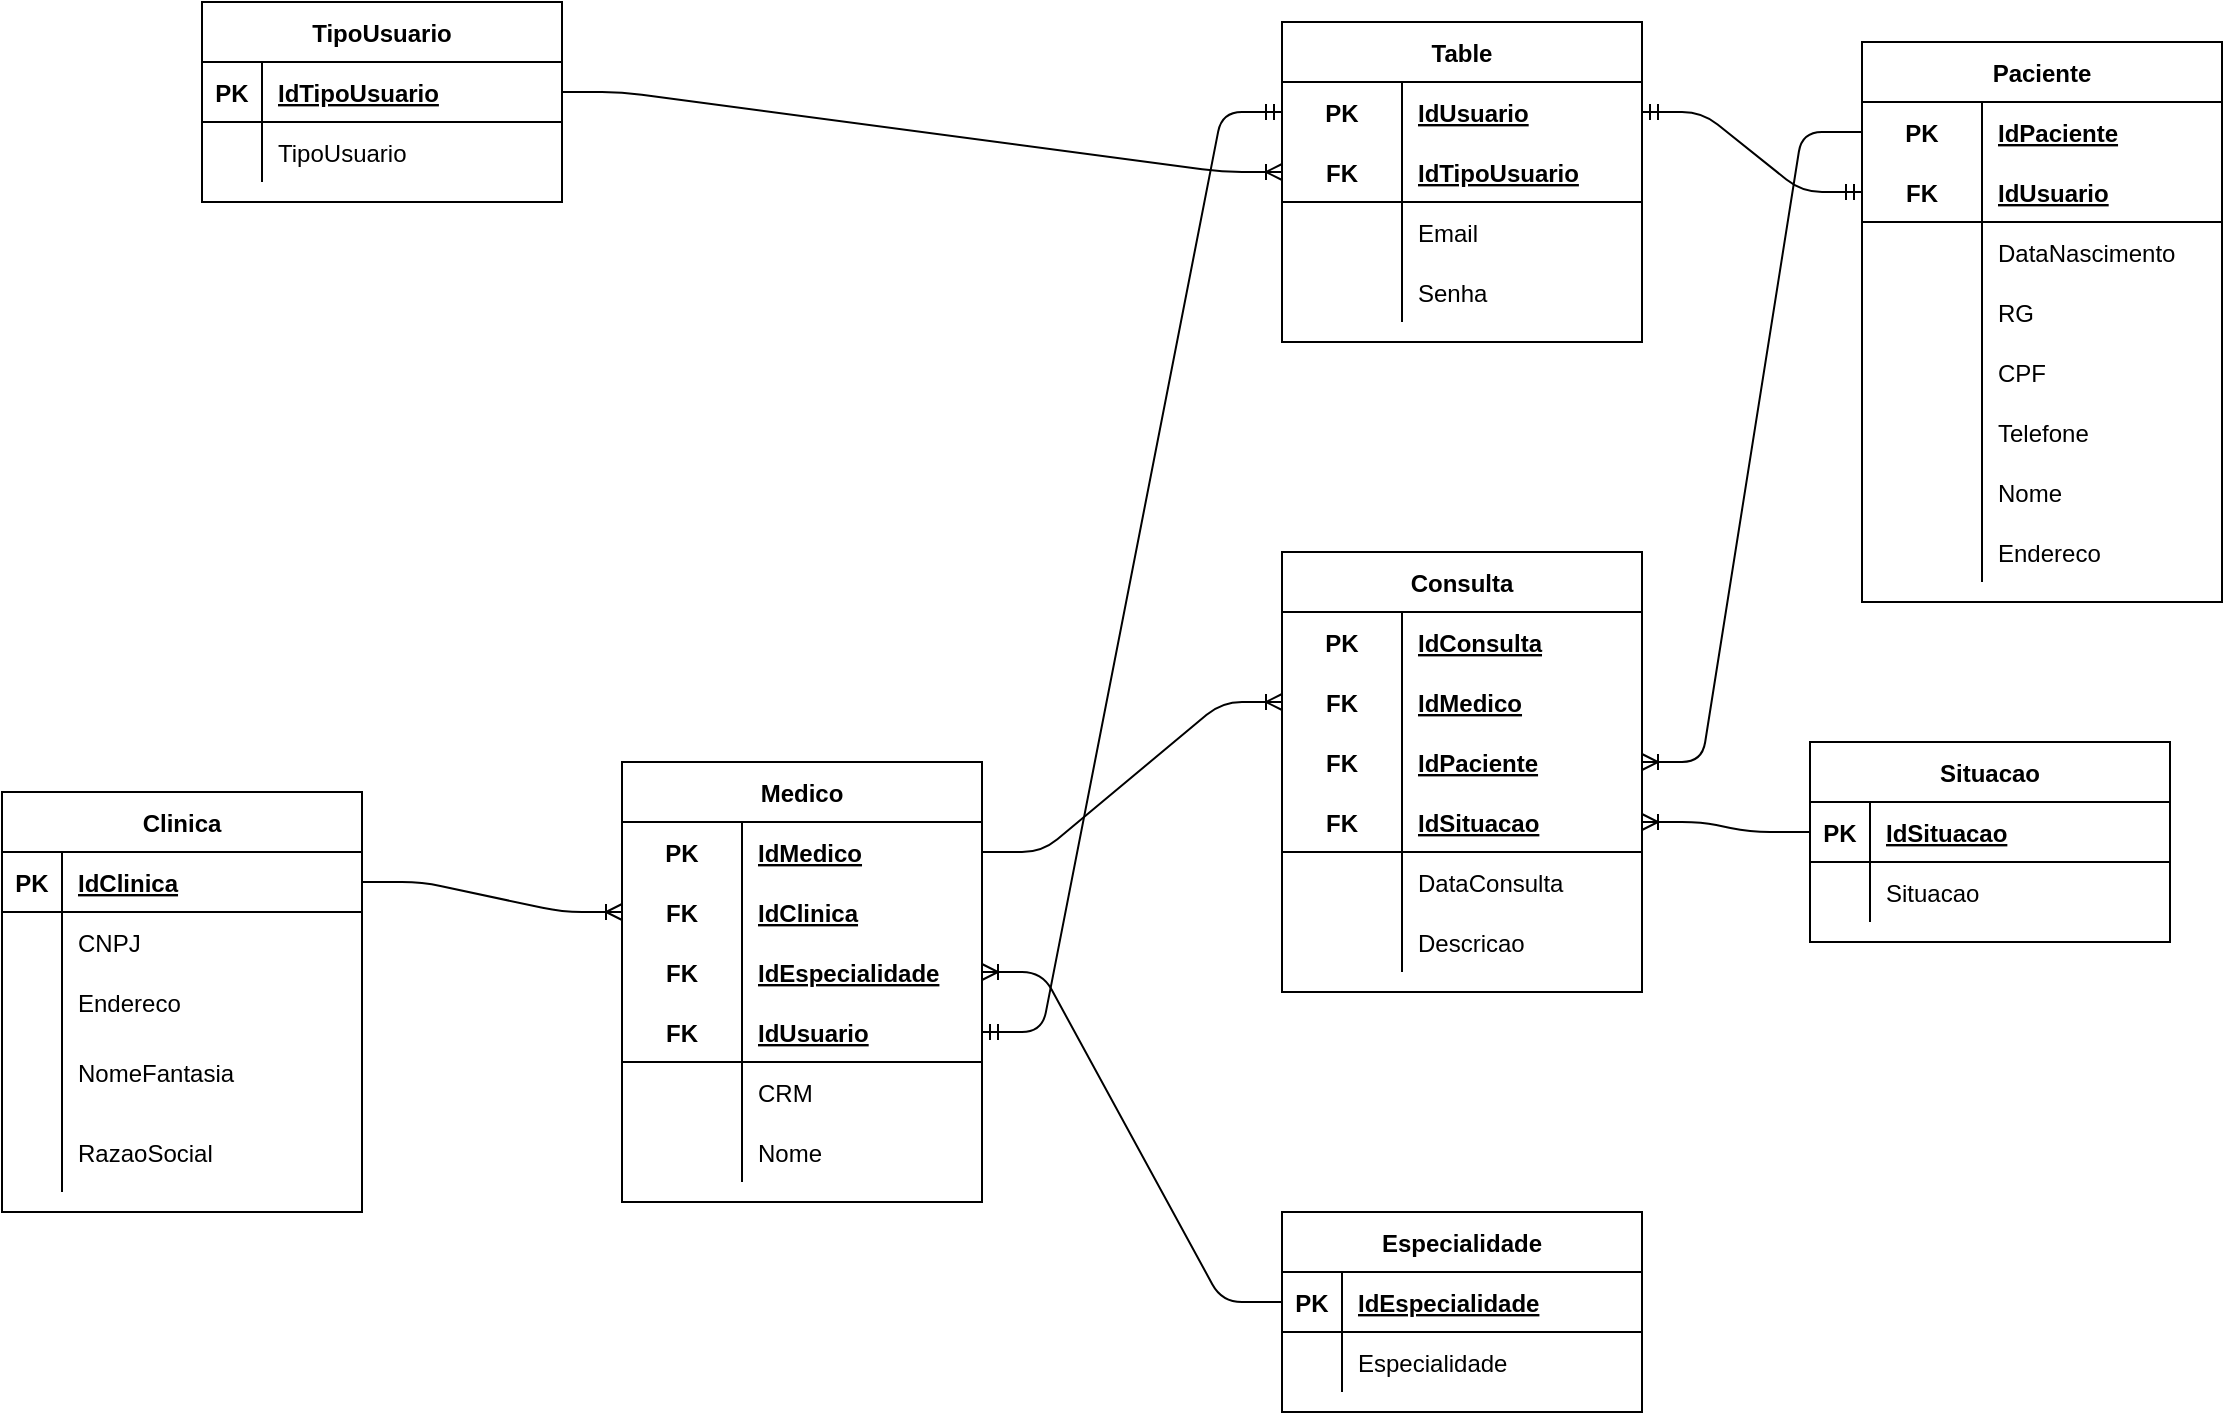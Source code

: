 <mxfile version="14.4.3" type="device"><diagram id="erGFUKj_EseXjWpy0nGp" name="Página-2"><mxGraphModel dx="2782" dy="2136" grid="1" gridSize="10" guides="1" tooltips="1" connect="1" arrows="1" fold="1" page="1" pageScale="1" pageWidth="827" pageHeight="1169" math="0" shadow="0"><root><mxCell id="uVlGzamgEvCBAxPlBGMK-0"/><mxCell id="uVlGzamgEvCBAxPlBGMK-1" parent="uVlGzamgEvCBAxPlBGMK-0"/><mxCell id="uVlGzamgEvCBAxPlBGMK-2" value="TipoUsuario" style="shape=table;startSize=30;container=1;collapsible=1;childLayout=tableLayout;fixedRows=1;rowLines=0;fontStyle=1;align=center;resizeLast=1;" parent="uVlGzamgEvCBAxPlBGMK-1" vertex="1"><mxGeometry x="-390" y="-100" width="180" height="100" as="geometry"/></mxCell><mxCell id="uVlGzamgEvCBAxPlBGMK-3" value="" style="shape=partialRectangle;collapsible=0;dropTarget=0;pointerEvents=0;fillColor=none;top=0;left=0;bottom=1;right=0;points=[[0,0.5],[1,0.5]];portConstraint=eastwest;" parent="uVlGzamgEvCBAxPlBGMK-2" vertex="1"><mxGeometry y="30" width="180" height="30" as="geometry"/></mxCell><mxCell id="uVlGzamgEvCBAxPlBGMK-4" value="PK" style="shape=partialRectangle;connectable=0;fillColor=none;top=0;left=0;bottom=0;right=0;fontStyle=1;overflow=hidden;" parent="uVlGzamgEvCBAxPlBGMK-3" vertex="1"><mxGeometry width="30" height="30" as="geometry"/></mxCell><mxCell id="uVlGzamgEvCBAxPlBGMK-5" value="IdTipoUsuario" style="shape=partialRectangle;connectable=0;fillColor=none;top=0;left=0;bottom=0;right=0;align=left;spacingLeft=6;fontStyle=5;overflow=hidden;" parent="uVlGzamgEvCBAxPlBGMK-3" vertex="1"><mxGeometry x="30" width="150" height="30" as="geometry"/></mxCell><mxCell id="uVlGzamgEvCBAxPlBGMK-6" value="" style="shape=partialRectangle;collapsible=0;dropTarget=0;pointerEvents=0;fillColor=none;top=0;left=0;bottom=0;right=0;points=[[0,0.5],[1,0.5]];portConstraint=eastwest;" parent="uVlGzamgEvCBAxPlBGMK-2" vertex="1"><mxGeometry y="60" width="180" height="30" as="geometry"/></mxCell><mxCell id="uVlGzamgEvCBAxPlBGMK-7" value="" style="shape=partialRectangle;connectable=0;fillColor=none;top=0;left=0;bottom=0;right=0;editable=1;overflow=hidden;" parent="uVlGzamgEvCBAxPlBGMK-6" vertex="1"><mxGeometry width="30" height="30" as="geometry"/></mxCell><mxCell id="uVlGzamgEvCBAxPlBGMK-8" value="TipoUsuario" style="shape=partialRectangle;connectable=0;fillColor=none;top=0;left=0;bottom=0;right=0;align=left;spacingLeft=6;overflow=hidden;" parent="uVlGzamgEvCBAxPlBGMK-6" vertex="1"><mxGeometry x="30" width="150" height="30" as="geometry"/></mxCell><mxCell id="uVlGzamgEvCBAxPlBGMK-31" value="Especialidade" style="shape=table;startSize=30;container=1;collapsible=1;childLayout=tableLayout;fixedRows=1;rowLines=0;fontStyle=1;align=center;resizeLast=1;" parent="uVlGzamgEvCBAxPlBGMK-1" vertex="1"><mxGeometry x="150" y="505" width="180" height="100" as="geometry"/></mxCell><mxCell id="uVlGzamgEvCBAxPlBGMK-32" value="" style="shape=partialRectangle;collapsible=0;dropTarget=0;pointerEvents=0;fillColor=none;top=0;left=0;bottom=1;right=0;points=[[0,0.5],[1,0.5]];portConstraint=eastwest;" parent="uVlGzamgEvCBAxPlBGMK-31" vertex="1"><mxGeometry y="30" width="180" height="30" as="geometry"/></mxCell><mxCell id="uVlGzamgEvCBAxPlBGMK-33" value="PK" style="shape=partialRectangle;connectable=0;fillColor=none;top=0;left=0;bottom=0;right=0;fontStyle=1;overflow=hidden;" parent="uVlGzamgEvCBAxPlBGMK-32" vertex="1"><mxGeometry width="30" height="30" as="geometry"/></mxCell><mxCell id="uVlGzamgEvCBAxPlBGMK-34" value="IdEspecialidade" style="shape=partialRectangle;connectable=0;fillColor=none;top=0;left=0;bottom=0;right=0;align=left;spacingLeft=6;fontStyle=5;overflow=hidden;" parent="uVlGzamgEvCBAxPlBGMK-32" vertex="1"><mxGeometry x="30" width="150" height="30" as="geometry"/></mxCell><mxCell id="uVlGzamgEvCBAxPlBGMK-35" value="" style="shape=partialRectangle;collapsible=0;dropTarget=0;pointerEvents=0;fillColor=none;top=0;left=0;bottom=0;right=0;points=[[0,0.5],[1,0.5]];portConstraint=eastwest;" parent="uVlGzamgEvCBAxPlBGMK-31" vertex="1"><mxGeometry y="60" width="180" height="30" as="geometry"/></mxCell><mxCell id="uVlGzamgEvCBAxPlBGMK-36" value="" style="shape=partialRectangle;connectable=0;fillColor=none;top=0;left=0;bottom=0;right=0;editable=1;overflow=hidden;" parent="uVlGzamgEvCBAxPlBGMK-35" vertex="1"><mxGeometry width="30" height="30" as="geometry"/></mxCell><mxCell id="uVlGzamgEvCBAxPlBGMK-37" value="Especialidade" style="shape=partialRectangle;connectable=0;fillColor=none;top=0;left=0;bottom=0;right=0;align=left;spacingLeft=6;overflow=hidden;" parent="uVlGzamgEvCBAxPlBGMK-35" vertex="1"><mxGeometry x="30" width="150" height="30" as="geometry"/></mxCell><mxCell id="uVlGzamgEvCBAxPlBGMK-44" value="Clinica" style="shape=table;startSize=30;container=1;collapsible=1;childLayout=tableLayout;fixedRows=1;rowLines=0;fontStyle=1;align=center;resizeLast=1;" parent="uVlGzamgEvCBAxPlBGMK-1" vertex="1"><mxGeometry x="-490" y="295" width="180" height="210" as="geometry"/></mxCell><mxCell id="uVlGzamgEvCBAxPlBGMK-45" value="" style="shape=partialRectangle;collapsible=0;dropTarget=0;pointerEvents=0;fillColor=none;top=0;left=0;bottom=1;right=0;points=[[0,0.5],[1,0.5]];portConstraint=eastwest;" parent="uVlGzamgEvCBAxPlBGMK-44" vertex="1"><mxGeometry y="30" width="180" height="30" as="geometry"/></mxCell><mxCell id="uVlGzamgEvCBAxPlBGMK-46" value="PK" style="shape=partialRectangle;connectable=0;fillColor=none;top=0;left=0;bottom=0;right=0;fontStyle=1;overflow=hidden;" parent="uVlGzamgEvCBAxPlBGMK-45" vertex="1"><mxGeometry width="30" height="30" as="geometry"/></mxCell><mxCell id="uVlGzamgEvCBAxPlBGMK-47" value="IdClinica" style="shape=partialRectangle;connectable=0;fillColor=none;top=0;left=0;bottom=0;right=0;align=left;spacingLeft=6;fontStyle=5;overflow=hidden;" parent="uVlGzamgEvCBAxPlBGMK-45" vertex="1"><mxGeometry x="30" width="150" height="30" as="geometry"/></mxCell><mxCell id="uVlGzamgEvCBAxPlBGMK-48" value="" style="shape=partialRectangle;collapsible=0;dropTarget=0;pointerEvents=0;fillColor=none;top=0;left=0;bottom=0;right=0;points=[[0,0.5],[1,0.5]];portConstraint=eastwest;" parent="uVlGzamgEvCBAxPlBGMK-44" vertex="1"><mxGeometry y="60" width="180" height="30" as="geometry"/></mxCell><mxCell id="uVlGzamgEvCBAxPlBGMK-49" value="" style="shape=partialRectangle;connectable=0;fillColor=none;top=0;left=0;bottom=0;right=0;editable=1;overflow=hidden;" parent="uVlGzamgEvCBAxPlBGMK-48" vertex="1"><mxGeometry width="30" height="30" as="geometry"/></mxCell><mxCell id="uVlGzamgEvCBAxPlBGMK-50" value="CNPJ" style="shape=partialRectangle;connectable=0;fillColor=none;top=0;left=0;bottom=0;right=0;align=left;spacingLeft=6;overflow=hidden;" parent="uVlGzamgEvCBAxPlBGMK-48" vertex="1"><mxGeometry x="30" width="150" height="30" as="geometry"/></mxCell><mxCell id="uVlGzamgEvCBAxPlBGMK-51" value="" style="shape=partialRectangle;collapsible=0;dropTarget=0;pointerEvents=0;fillColor=none;top=0;left=0;bottom=0;right=0;points=[[0,0.5],[1,0.5]];portConstraint=eastwest;" parent="uVlGzamgEvCBAxPlBGMK-44" vertex="1"><mxGeometry y="90" width="180" height="30" as="geometry"/></mxCell><mxCell id="uVlGzamgEvCBAxPlBGMK-52" value="" style="shape=partialRectangle;connectable=0;fillColor=none;top=0;left=0;bottom=0;right=0;editable=1;overflow=hidden;" parent="uVlGzamgEvCBAxPlBGMK-51" vertex="1"><mxGeometry width="30" height="30" as="geometry"/></mxCell><mxCell id="uVlGzamgEvCBAxPlBGMK-53" value="Endereco" style="shape=partialRectangle;connectable=0;fillColor=none;top=0;left=0;bottom=0;right=0;align=left;spacingLeft=6;overflow=hidden;" parent="uVlGzamgEvCBAxPlBGMK-51" vertex="1"><mxGeometry x="30" width="150" height="30" as="geometry"/></mxCell><mxCell id="uVlGzamgEvCBAxPlBGMK-54" value="" style="shape=partialRectangle;collapsible=0;dropTarget=0;pointerEvents=0;fillColor=none;top=0;left=0;bottom=0;right=0;points=[[0,0.5],[1,0.5]];portConstraint=eastwest;" parent="uVlGzamgEvCBAxPlBGMK-44" vertex="1"><mxGeometry y="120" width="180" height="40" as="geometry"/></mxCell><mxCell id="uVlGzamgEvCBAxPlBGMK-55" value="" style="shape=partialRectangle;connectable=0;fillColor=none;top=0;left=0;bottom=0;right=0;editable=1;overflow=hidden;" parent="uVlGzamgEvCBAxPlBGMK-54" vertex="1"><mxGeometry width="30" height="40" as="geometry"/></mxCell><mxCell id="uVlGzamgEvCBAxPlBGMK-56" value="NomeFantasia" style="shape=partialRectangle;connectable=0;fillColor=none;top=0;left=0;bottom=0;right=0;align=left;spacingLeft=6;overflow=hidden;" parent="uVlGzamgEvCBAxPlBGMK-54" vertex="1"><mxGeometry x="30" width="150" height="40" as="geometry"/></mxCell><mxCell id="XX6ZuO8dG3lotTqCyEHT-6" value="" style="shape=partialRectangle;collapsible=0;dropTarget=0;pointerEvents=0;fillColor=none;top=0;left=0;bottom=0;right=0;points=[[0,0.5],[1,0.5]];portConstraint=eastwest;" parent="uVlGzamgEvCBAxPlBGMK-44" vertex="1"><mxGeometry y="160" width="180" height="40" as="geometry"/></mxCell><mxCell id="XX6ZuO8dG3lotTqCyEHT-7" value="" style="shape=partialRectangle;connectable=0;fillColor=none;top=0;left=0;bottom=0;right=0;editable=1;overflow=hidden;" parent="XX6ZuO8dG3lotTqCyEHT-6" vertex="1"><mxGeometry width="30" height="40" as="geometry"/></mxCell><mxCell id="XX6ZuO8dG3lotTqCyEHT-8" value="RazaoSocial" style="shape=partialRectangle;connectable=0;fillColor=none;top=0;left=0;bottom=0;right=0;align=left;spacingLeft=6;overflow=hidden;" parent="XX6ZuO8dG3lotTqCyEHT-6" vertex="1"><mxGeometry x="30" width="150" height="40" as="geometry"/></mxCell><mxCell id="3xvnAjj8kIDjqzyDSd_z-0" value="Medico" style="shape=table;startSize=30;container=1;collapsible=1;childLayout=tableLayout;fixedRows=1;rowLines=0;fontStyle=1;align=center;resizeLast=1;" parent="uVlGzamgEvCBAxPlBGMK-1" vertex="1"><mxGeometry x="-180" y="280" width="180" height="220" as="geometry"/></mxCell><mxCell id="3xvnAjj8kIDjqzyDSd_z-1" value="" style="shape=partialRectangle;collapsible=0;dropTarget=0;pointerEvents=0;fillColor=none;top=0;left=0;bottom=0;right=0;points=[[0,0.5],[1,0.5]];portConstraint=eastwest;" parent="3xvnAjj8kIDjqzyDSd_z-0" vertex="1"><mxGeometry y="30" width="180" height="30" as="geometry"/></mxCell><mxCell id="3xvnAjj8kIDjqzyDSd_z-2" value="PK" style="shape=partialRectangle;connectable=0;fillColor=none;top=0;left=0;bottom=0;right=0;fontStyle=1;overflow=hidden;" parent="3xvnAjj8kIDjqzyDSd_z-1" vertex="1"><mxGeometry width="60" height="30" as="geometry"/></mxCell><mxCell id="3xvnAjj8kIDjqzyDSd_z-3" value="IdMedico" style="shape=partialRectangle;connectable=0;fillColor=none;top=0;left=0;bottom=0;right=0;align=left;spacingLeft=6;fontStyle=5;overflow=hidden;" parent="3xvnAjj8kIDjqzyDSd_z-1" vertex="1"><mxGeometry x="60" width="120" height="30" as="geometry"/></mxCell><mxCell id="8ALAv6CghY86LlHEYjJi-0" value="" style="shape=partialRectangle;collapsible=0;dropTarget=0;pointerEvents=0;fillColor=none;top=0;left=0;bottom=0;right=0;points=[[0,0.5],[1,0.5]];portConstraint=eastwest;" parent="3xvnAjj8kIDjqzyDSd_z-0" vertex="1"><mxGeometry y="60" width="180" height="30" as="geometry"/></mxCell><mxCell id="8ALAv6CghY86LlHEYjJi-1" value="FK" style="shape=partialRectangle;connectable=0;fillColor=none;top=0;left=0;bottom=0;right=0;fontStyle=1;overflow=hidden;" parent="8ALAv6CghY86LlHEYjJi-0" vertex="1"><mxGeometry width="60" height="30" as="geometry"/></mxCell><mxCell id="8ALAv6CghY86LlHEYjJi-2" value="IdClinica" style="shape=partialRectangle;connectable=0;fillColor=none;top=0;left=0;bottom=0;right=0;align=left;spacingLeft=6;fontStyle=5;overflow=hidden;" parent="8ALAv6CghY86LlHEYjJi-0" vertex="1"><mxGeometry x="60" width="120" height="30" as="geometry"/></mxCell><mxCell id="8ALAv6CghY86LlHEYjJi-3" value="" style="shape=partialRectangle;collapsible=0;dropTarget=0;pointerEvents=0;fillColor=none;top=0;left=0;bottom=0;right=0;points=[[0,0.5],[1,0.5]];portConstraint=eastwest;" parent="3xvnAjj8kIDjqzyDSd_z-0" vertex="1"><mxGeometry y="90" width="180" height="30" as="geometry"/></mxCell><mxCell id="8ALAv6CghY86LlHEYjJi-4" value="FK" style="shape=partialRectangle;connectable=0;fillColor=none;top=0;left=0;bottom=0;right=0;fontStyle=1;overflow=hidden;" parent="8ALAv6CghY86LlHEYjJi-3" vertex="1"><mxGeometry width="60" height="30" as="geometry"/></mxCell><mxCell id="8ALAv6CghY86LlHEYjJi-5" value="IdEspecialidade" style="shape=partialRectangle;connectable=0;fillColor=none;top=0;left=0;bottom=0;right=0;align=left;spacingLeft=6;fontStyle=5;overflow=hidden;" parent="8ALAv6CghY86LlHEYjJi-3" vertex="1"><mxGeometry x="60" width="120" height="30" as="geometry"/></mxCell><mxCell id="3xvnAjj8kIDjqzyDSd_z-4" value="" style="shape=partialRectangle;collapsible=0;dropTarget=0;pointerEvents=0;fillColor=none;top=0;left=0;bottom=1;right=0;points=[[0,0.5],[1,0.5]];portConstraint=eastwest;" parent="3xvnAjj8kIDjqzyDSd_z-0" vertex="1"><mxGeometry y="120" width="180" height="30" as="geometry"/></mxCell><mxCell id="3xvnAjj8kIDjqzyDSd_z-5" value="FK" style="shape=partialRectangle;connectable=0;fillColor=none;top=0;left=0;bottom=0;right=0;fontStyle=1;overflow=hidden;" parent="3xvnAjj8kIDjqzyDSd_z-4" vertex="1"><mxGeometry width="60" height="30" as="geometry"/></mxCell><mxCell id="3xvnAjj8kIDjqzyDSd_z-6" value="IdUsuario" style="shape=partialRectangle;connectable=0;fillColor=none;top=0;left=0;bottom=0;right=0;align=left;spacingLeft=6;fontStyle=5;overflow=hidden;" parent="3xvnAjj8kIDjqzyDSd_z-4" vertex="1"><mxGeometry x="60" width="120" height="30" as="geometry"/></mxCell><mxCell id="3xvnAjj8kIDjqzyDSd_z-7" value="" style="shape=partialRectangle;collapsible=0;dropTarget=0;pointerEvents=0;fillColor=none;top=0;left=0;bottom=0;right=0;points=[[0,0.5],[1,0.5]];portConstraint=eastwest;" parent="3xvnAjj8kIDjqzyDSd_z-0" vertex="1"><mxGeometry y="150" width="180" height="30" as="geometry"/></mxCell><mxCell id="3xvnAjj8kIDjqzyDSd_z-8" value="" style="shape=partialRectangle;connectable=0;fillColor=none;top=0;left=0;bottom=0;right=0;editable=1;overflow=hidden;" parent="3xvnAjj8kIDjqzyDSd_z-7" vertex="1"><mxGeometry width="60" height="30" as="geometry"/></mxCell><mxCell id="3xvnAjj8kIDjqzyDSd_z-9" value="CRM" style="shape=partialRectangle;connectable=0;fillColor=none;top=0;left=0;bottom=0;right=0;align=left;spacingLeft=6;overflow=hidden;" parent="3xvnAjj8kIDjqzyDSd_z-7" vertex="1"><mxGeometry x="60" width="120" height="30" as="geometry"/></mxCell><mxCell id="vljG0fgfRFa5P3MBX7vm-0" value="" style="shape=partialRectangle;collapsible=0;dropTarget=0;pointerEvents=0;fillColor=none;top=0;left=0;bottom=0;right=0;points=[[0,0.5],[1,0.5]];portConstraint=eastwest;" parent="3xvnAjj8kIDjqzyDSd_z-0" vertex="1"><mxGeometry y="180" width="180" height="30" as="geometry"/></mxCell><mxCell id="vljG0fgfRFa5P3MBX7vm-1" value="" style="shape=partialRectangle;connectable=0;fillColor=none;top=0;left=0;bottom=0;right=0;editable=1;overflow=hidden;" parent="vljG0fgfRFa5P3MBX7vm-0" vertex="1"><mxGeometry width="60" height="30" as="geometry"/></mxCell><mxCell id="vljG0fgfRFa5P3MBX7vm-2" value="Nome" style="shape=partialRectangle;connectable=0;fillColor=none;top=0;left=0;bottom=0;right=0;align=left;spacingLeft=6;overflow=hidden;" parent="vljG0fgfRFa5P3MBX7vm-0" vertex="1"><mxGeometry x="60" width="120" height="30" as="geometry"/></mxCell><mxCell id="8ALAv6CghY86LlHEYjJi-6" value="Paciente" style="shape=table;startSize=30;container=1;collapsible=1;childLayout=tableLayout;fixedRows=1;rowLines=0;fontStyle=1;align=center;resizeLast=1;" parent="uVlGzamgEvCBAxPlBGMK-1" vertex="1"><mxGeometry x="440" y="-80" width="180" height="280" as="geometry"/></mxCell><mxCell id="8ALAv6CghY86LlHEYjJi-7" value="" style="shape=partialRectangle;collapsible=0;dropTarget=0;pointerEvents=0;fillColor=none;top=0;left=0;bottom=0;right=0;points=[[0,0.5],[1,0.5]];portConstraint=eastwest;" parent="8ALAv6CghY86LlHEYjJi-6" vertex="1"><mxGeometry y="30" width="180" height="30" as="geometry"/></mxCell><mxCell id="8ALAv6CghY86LlHEYjJi-8" value="PK" style="shape=partialRectangle;connectable=0;fillColor=none;top=0;left=0;bottom=0;right=0;fontStyle=1;overflow=hidden;" parent="8ALAv6CghY86LlHEYjJi-7" vertex="1"><mxGeometry width="60" height="30" as="geometry"/></mxCell><mxCell id="8ALAv6CghY86LlHEYjJi-9" value="IdPaciente" style="shape=partialRectangle;connectable=0;fillColor=none;top=0;left=0;bottom=0;right=0;align=left;spacingLeft=6;fontStyle=5;overflow=hidden;" parent="8ALAv6CghY86LlHEYjJi-7" vertex="1"><mxGeometry x="60" width="120" height="30" as="geometry"/></mxCell><mxCell id="8ALAv6CghY86LlHEYjJi-10" value="" style="shape=partialRectangle;collapsible=0;dropTarget=0;pointerEvents=0;fillColor=none;top=0;left=0;bottom=1;right=0;points=[[0,0.5],[1,0.5]];portConstraint=eastwest;" parent="8ALAv6CghY86LlHEYjJi-6" vertex="1"><mxGeometry y="60" width="180" height="30" as="geometry"/></mxCell><mxCell id="8ALAv6CghY86LlHEYjJi-11" value="FK" style="shape=partialRectangle;connectable=0;fillColor=none;top=0;left=0;bottom=0;right=0;fontStyle=1;overflow=hidden;" parent="8ALAv6CghY86LlHEYjJi-10" vertex="1"><mxGeometry width="60" height="30" as="geometry"/></mxCell><mxCell id="8ALAv6CghY86LlHEYjJi-12" value="IdUsuario" style="shape=partialRectangle;connectable=0;fillColor=none;top=0;left=0;bottom=0;right=0;align=left;spacingLeft=6;fontStyle=5;overflow=hidden;" parent="8ALAv6CghY86LlHEYjJi-10" vertex="1"><mxGeometry x="60" width="120" height="30" as="geometry"/></mxCell><mxCell id="8ALAv6CghY86LlHEYjJi-13" value="" style="shape=partialRectangle;collapsible=0;dropTarget=0;pointerEvents=0;fillColor=none;top=0;left=0;bottom=0;right=0;points=[[0,0.5],[1,0.5]];portConstraint=eastwest;" parent="8ALAv6CghY86LlHEYjJi-6" vertex="1"><mxGeometry y="90" width="180" height="30" as="geometry"/></mxCell><mxCell id="8ALAv6CghY86LlHEYjJi-14" value="" style="shape=partialRectangle;connectable=0;fillColor=none;top=0;left=0;bottom=0;right=0;editable=1;overflow=hidden;" parent="8ALAv6CghY86LlHEYjJi-13" vertex="1"><mxGeometry width="60" height="30" as="geometry"/></mxCell><mxCell id="8ALAv6CghY86LlHEYjJi-15" value="DataNascimento" style="shape=partialRectangle;connectable=0;fillColor=none;top=0;left=0;bottom=0;right=0;align=left;spacingLeft=6;overflow=hidden;" parent="8ALAv6CghY86LlHEYjJi-13" vertex="1"><mxGeometry x="60" width="120" height="30" as="geometry"/></mxCell><mxCell id="8ALAv6CghY86LlHEYjJi-16" value="" style="shape=partialRectangle;collapsible=0;dropTarget=0;pointerEvents=0;fillColor=none;top=0;left=0;bottom=0;right=0;points=[[0,0.5],[1,0.5]];portConstraint=eastwest;" parent="8ALAv6CghY86LlHEYjJi-6" vertex="1"><mxGeometry y="120" width="180" height="30" as="geometry"/></mxCell><mxCell id="8ALAv6CghY86LlHEYjJi-17" value="" style="shape=partialRectangle;connectable=0;fillColor=none;top=0;left=0;bottom=0;right=0;editable=1;overflow=hidden;" parent="8ALAv6CghY86LlHEYjJi-16" vertex="1"><mxGeometry width="60" height="30" as="geometry"/></mxCell><mxCell id="8ALAv6CghY86LlHEYjJi-18" value="RG" style="shape=partialRectangle;connectable=0;fillColor=none;top=0;left=0;bottom=0;right=0;align=left;spacingLeft=6;overflow=hidden;" parent="8ALAv6CghY86LlHEYjJi-16" vertex="1"><mxGeometry x="60" width="120" height="30" as="geometry"/></mxCell><mxCell id="8ALAv6CghY86LlHEYjJi-28" value="" style="shape=partialRectangle;collapsible=0;dropTarget=0;pointerEvents=0;fillColor=none;top=0;left=0;bottom=0;right=0;points=[[0,0.5],[1,0.5]];portConstraint=eastwest;" parent="8ALAv6CghY86LlHEYjJi-6" vertex="1"><mxGeometry y="150" width="180" height="30" as="geometry"/></mxCell><mxCell id="8ALAv6CghY86LlHEYjJi-29" value="" style="shape=partialRectangle;connectable=0;fillColor=none;top=0;left=0;bottom=0;right=0;editable=1;overflow=hidden;" parent="8ALAv6CghY86LlHEYjJi-28" vertex="1"><mxGeometry width="60" height="30" as="geometry"/></mxCell><mxCell id="8ALAv6CghY86LlHEYjJi-30" value="CPF" style="shape=partialRectangle;connectable=0;fillColor=none;top=0;left=0;bottom=0;right=0;align=left;spacingLeft=6;overflow=hidden;" parent="8ALAv6CghY86LlHEYjJi-28" vertex="1"><mxGeometry x="60" width="120" height="30" as="geometry"/></mxCell><mxCell id="8ALAv6CghY86LlHEYjJi-31" value="" style="shape=partialRectangle;collapsible=0;dropTarget=0;pointerEvents=0;fillColor=none;top=0;left=0;bottom=0;right=0;points=[[0,0.5],[1,0.5]];portConstraint=eastwest;" parent="8ALAv6CghY86LlHEYjJi-6" vertex="1"><mxGeometry y="180" width="180" height="30" as="geometry"/></mxCell><mxCell id="8ALAv6CghY86LlHEYjJi-32" value="" style="shape=partialRectangle;connectable=0;fillColor=none;top=0;left=0;bottom=0;right=0;editable=1;overflow=hidden;" parent="8ALAv6CghY86LlHEYjJi-31" vertex="1"><mxGeometry width="60" height="30" as="geometry"/></mxCell><mxCell id="8ALAv6CghY86LlHEYjJi-33" value="Telefone" style="shape=partialRectangle;connectable=0;fillColor=none;top=0;left=0;bottom=0;right=0;align=left;spacingLeft=6;overflow=hidden;" parent="8ALAv6CghY86LlHEYjJi-31" vertex="1"><mxGeometry x="60" width="120" height="30" as="geometry"/></mxCell><mxCell id="vljG0fgfRFa5P3MBX7vm-3" value="" style="shape=partialRectangle;collapsible=0;dropTarget=0;pointerEvents=0;fillColor=none;top=0;left=0;bottom=0;right=0;points=[[0,0.5],[1,0.5]];portConstraint=eastwest;" parent="8ALAv6CghY86LlHEYjJi-6" vertex="1"><mxGeometry y="210" width="180" height="30" as="geometry"/></mxCell><mxCell id="vljG0fgfRFa5P3MBX7vm-4" value="" style="shape=partialRectangle;connectable=0;fillColor=none;top=0;left=0;bottom=0;right=0;editable=1;overflow=hidden;" parent="vljG0fgfRFa5P3MBX7vm-3" vertex="1"><mxGeometry width="60" height="30" as="geometry"/></mxCell><mxCell id="vljG0fgfRFa5P3MBX7vm-5" value="Nome" style="shape=partialRectangle;connectable=0;fillColor=none;top=0;left=0;bottom=0;right=0;align=left;spacingLeft=6;overflow=hidden;" parent="vljG0fgfRFa5P3MBX7vm-3" vertex="1"><mxGeometry x="60" width="120" height="30" as="geometry"/></mxCell><mxCell id="lc2raGZYCGqDOcwMKUT4-26" value="" style="shape=partialRectangle;collapsible=0;dropTarget=0;pointerEvents=0;fillColor=none;top=0;left=0;bottom=0;right=0;points=[[0,0.5],[1,0.5]];portConstraint=eastwest;" vertex="1" parent="8ALAv6CghY86LlHEYjJi-6"><mxGeometry y="240" width="180" height="30" as="geometry"/></mxCell><mxCell id="lc2raGZYCGqDOcwMKUT4-27" value="" style="shape=partialRectangle;connectable=0;fillColor=none;top=0;left=0;bottom=0;right=0;editable=1;overflow=hidden;" vertex="1" parent="lc2raGZYCGqDOcwMKUT4-26"><mxGeometry width="60" height="30" as="geometry"/></mxCell><mxCell id="lc2raGZYCGqDOcwMKUT4-28" value="Endereco" style="shape=partialRectangle;connectable=0;fillColor=none;top=0;left=0;bottom=0;right=0;align=left;spacingLeft=6;overflow=hidden;" vertex="1" parent="lc2raGZYCGqDOcwMKUT4-26"><mxGeometry x="60" width="120" height="30" as="geometry"/></mxCell><mxCell id="8ALAv6CghY86LlHEYjJi-47" value="Situacao" style="shape=table;startSize=30;container=1;collapsible=1;childLayout=tableLayout;fixedRows=1;rowLines=0;fontStyle=1;align=center;resizeLast=1;" parent="uVlGzamgEvCBAxPlBGMK-1" vertex="1"><mxGeometry x="414" y="270" width="180" height="100" as="geometry"/></mxCell><mxCell id="8ALAv6CghY86LlHEYjJi-48" value="" style="shape=partialRectangle;collapsible=0;dropTarget=0;pointerEvents=0;fillColor=none;top=0;left=0;bottom=1;right=0;points=[[0,0.5],[1,0.5]];portConstraint=eastwest;" parent="8ALAv6CghY86LlHEYjJi-47" vertex="1"><mxGeometry y="30" width="180" height="30" as="geometry"/></mxCell><mxCell id="8ALAv6CghY86LlHEYjJi-49" value="PK" style="shape=partialRectangle;connectable=0;fillColor=none;top=0;left=0;bottom=0;right=0;fontStyle=1;overflow=hidden;" parent="8ALAv6CghY86LlHEYjJi-48" vertex="1"><mxGeometry width="30" height="30" as="geometry"/></mxCell><mxCell id="8ALAv6CghY86LlHEYjJi-50" value="IdSituacao" style="shape=partialRectangle;connectable=0;fillColor=none;top=0;left=0;bottom=0;right=0;align=left;spacingLeft=6;fontStyle=5;overflow=hidden;" parent="8ALAv6CghY86LlHEYjJi-48" vertex="1"><mxGeometry x="30" width="150" height="30" as="geometry"/></mxCell><mxCell id="8ALAv6CghY86LlHEYjJi-51" value="" style="shape=partialRectangle;collapsible=0;dropTarget=0;pointerEvents=0;fillColor=none;top=0;left=0;bottom=0;right=0;points=[[0,0.5],[1,0.5]];portConstraint=eastwest;" parent="8ALAv6CghY86LlHEYjJi-47" vertex="1"><mxGeometry y="60" width="180" height="30" as="geometry"/></mxCell><mxCell id="8ALAv6CghY86LlHEYjJi-52" value="" style="shape=partialRectangle;connectable=0;fillColor=none;top=0;left=0;bottom=0;right=0;editable=1;overflow=hidden;" parent="8ALAv6CghY86LlHEYjJi-51" vertex="1"><mxGeometry width="30" height="30" as="geometry"/></mxCell><mxCell id="8ALAv6CghY86LlHEYjJi-53" value="Situacao" style="shape=partialRectangle;connectable=0;fillColor=none;top=0;left=0;bottom=0;right=0;align=left;spacingLeft=6;overflow=hidden;" parent="8ALAv6CghY86LlHEYjJi-51" vertex="1"><mxGeometry x="30" width="150" height="30" as="geometry"/></mxCell><mxCell id="8ALAv6CghY86LlHEYjJi-60" value="Consulta" style="shape=table;startSize=30;container=1;collapsible=1;childLayout=tableLayout;fixedRows=1;rowLines=0;fontStyle=1;align=center;resizeLast=1;" parent="uVlGzamgEvCBAxPlBGMK-1" vertex="1"><mxGeometry x="150" y="175" width="180" height="220" as="geometry"/></mxCell><mxCell id="8ALAv6CghY86LlHEYjJi-61" value="" style="shape=partialRectangle;collapsible=0;dropTarget=0;pointerEvents=0;fillColor=none;top=0;left=0;bottom=0;right=0;points=[[0,0.5],[1,0.5]];portConstraint=eastwest;" parent="8ALAv6CghY86LlHEYjJi-60" vertex="1"><mxGeometry y="30" width="180" height="30" as="geometry"/></mxCell><mxCell id="8ALAv6CghY86LlHEYjJi-62" value="PK" style="shape=partialRectangle;connectable=0;fillColor=none;top=0;left=0;bottom=0;right=0;fontStyle=1;overflow=hidden;" parent="8ALAv6CghY86LlHEYjJi-61" vertex="1"><mxGeometry width="60" height="30" as="geometry"/></mxCell><mxCell id="8ALAv6CghY86LlHEYjJi-63" value="IdConsulta" style="shape=partialRectangle;connectable=0;fillColor=none;top=0;left=0;bottom=0;right=0;align=left;spacingLeft=6;fontStyle=5;overflow=hidden;" parent="8ALAv6CghY86LlHEYjJi-61" vertex="1"><mxGeometry x="60" width="120" height="30" as="geometry"/></mxCell><mxCell id="8ALAv6CghY86LlHEYjJi-73" value="" style="shape=partialRectangle;collapsible=0;dropTarget=0;pointerEvents=0;fillColor=none;top=0;left=0;bottom=0;right=0;points=[[0,0.5],[1,0.5]];portConstraint=eastwest;" parent="8ALAv6CghY86LlHEYjJi-60" vertex="1"><mxGeometry y="60" width="180" height="30" as="geometry"/></mxCell><mxCell id="8ALAv6CghY86LlHEYjJi-74" value="FK" style="shape=partialRectangle;connectable=0;fillColor=none;top=0;left=0;bottom=0;right=0;fontStyle=1;overflow=hidden;" parent="8ALAv6CghY86LlHEYjJi-73" vertex="1"><mxGeometry width="60" height="30" as="geometry"/></mxCell><mxCell id="8ALAv6CghY86LlHEYjJi-75" value="IdMedico" style="shape=partialRectangle;connectable=0;fillColor=none;top=0;left=0;bottom=0;right=0;align=left;spacingLeft=6;fontStyle=5;overflow=hidden;" parent="8ALAv6CghY86LlHEYjJi-73" vertex="1"><mxGeometry x="60" width="120" height="30" as="geometry"/></mxCell><mxCell id="8ALAv6CghY86LlHEYjJi-79" value="" style="shape=partialRectangle;collapsible=0;dropTarget=0;pointerEvents=0;fillColor=none;top=0;left=0;bottom=0;right=0;points=[[0,0.5],[1,0.5]];portConstraint=eastwest;" parent="8ALAv6CghY86LlHEYjJi-60" vertex="1"><mxGeometry y="90" width="180" height="30" as="geometry"/></mxCell><mxCell id="8ALAv6CghY86LlHEYjJi-80" value="FK" style="shape=partialRectangle;connectable=0;fillColor=none;top=0;left=0;bottom=0;right=0;fontStyle=1;overflow=hidden;" parent="8ALAv6CghY86LlHEYjJi-79" vertex="1"><mxGeometry width="60" height="30" as="geometry"/></mxCell><mxCell id="8ALAv6CghY86LlHEYjJi-81" value="IdPaciente" style="shape=partialRectangle;connectable=0;fillColor=none;top=0;left=0;bottom=0;right=0;align=left;spacingLeft=6;fontStyle=5;overflow=hidden;" parent="8ALAv6CghY86LlHEYjJi-79" vertex="1"><mxGeometry x="60" width="120" height="30" as="geometry"/></mxCell><mxCell id="8ALAv6CghY86LlHEYjJi-64" value="" style="shape=partialRectangle;collapsible=0;dropTarget=0;pointerEvents=0;fillColor=none;top=0;left=0;bottom=1;right=0;points=[[0,0.5],[1,0.5]];portConstraint=eastwest;" parent="8ALAv6CghY86LlHEYjJi-60" vertex="1"><mxGeometry y="120" width="180" height="30" as="geometry"/></mxCell><mxCell id="8ALAv6CghY86LlHEYjJi-65" value="FK" style="shape=partialRectangle;connectable=0;fillColor=none;top=0;left=0;bottom=0;right=0;fontStyle=1;overflow=hidden;" parent="8ALAv6CghY86LlHEYjJi-64" vertex="1"><mxGeometry width="60" height="30" as="geometry"/></mxCell><mxCell id="8ALAv6CghY86LlHEYjJi-66" value="IdSituacao" style="shape=partialRectangle;connectable=0;fillColor=none;top=0;left=0;bottom=0;right=0;align=left;spacingLeft=6;fontStyle=5;overflow=hidden;" parent="8ALAv6CghY86LlHEYjJi-64" vertex="1"><mxGeometry x="60" width="120" height="30" as="geometry"/></mxCell><mxCell id="8ALAv6CghY86LlHEYjJi-67" value="" style="shape=partialRectangle;collapsible=0;dropTarget=0;pointerEvents=0;fillColor=none;top=0;left=0;bottom=0;right=0;points=[[0,0.5],[1,0.5]];portConstraint=eastwest;" parent="8ALAv6CghY86LlHEYjJi-60" vertex="1"><mxGeometry y="150" width="180" height="30" as="geometry"/></mxCell><mxCell id="8ALAv6CghY86LlHEYjJi-68" value="" style="shape=partialRectangle;connectable=0;fillColor=none;top=0;left=0;bottom=0;right=0;editable=1;overflow=hidden;" parent="8ALAv6CghY86LlHEYjJi-67" vertex="1"><mxGeometry width="60" height="30" as="geometry"/></mxCell><mxCell id="8ALAv6CghY86LlHEYjJi-69" value="DataConsulta" style="shape=partialRectangle;connectable=0;fillColor=none;top=0;left=0;bottom=0;right=0;align=left;spacingLeft=6;overflow=hidden;" parent="8ALAv6CghY86LlHEYjJi-67" vertex="1"><mxGeometry x="60" width="120" height="30" as="geometry"/></mxCell><mxCell id="8ALAv6CghY86LlHEYjJi-70" value="" style="shape=partialRectangle;collapsible=0;dropTarget=0;pointerEvents=0;fillColor=none;top=0;left=0;bottom=0;right=0;points=[[0,0.5],[1,0.5]];portConstraint=eastwest;" parent="8ALAv6CghY86LlHEYjJi-60" vertex="1"><mxGeometry y="180" width="180" height="30" as="geometry"/></mxCell><mxCell id="8ALAv6CghY86LlHEYjJi-71" value="" style="shape=partialRectangle;connectable=0;fillColor=none;top=0;left=0;bottom=0;right=0;editable=1;overflow=hidden;" parent="8ALAv6CghY86LlHEYjJi-70" vertex="1"><mxGeometry width="60" height="30" as="geometry"/></mxCell><mxCell id="8ALAv6CghY86LlHEYjJi-72" value="Descricao" style="shape=partialRectangle;connectable=0;fillColor=none;top=0;left=0;bottom=0;right=0;align=left;spacingLeft=6;overflow=hidden;" parent="8ALAv6CghY86LlHEYjJi-70" vertex="1"><mxGeometry x="60" width="120" height="30" as="geometry"/></mxCell><mxCell id="23mZEsv_4ttID7lA93Z5-0" value="" style="edgeStyle=entityRelationEdgeStyle;fontSize=12;html=1;endArrow=ERoneToMany;exitX=1;exitY=0.5;exitDx=0;exitDy=0;entryX=0;entryY=0.5;entryDx=0;entryDy=0;" parent="uVlGzamgEvCBAxPlBGMK-1" source="uVlGzamgEvCBAxPlBGMK-3" target="lc2raGZYCGqDOcwMKUT4-36" edge="1"><mxGeometry width="100" height="100" relative="1" as="geometry"><mxPoint x="360" y="470" as="sourcePoint"/><mxPoint x="-63.06" y="6.99" as="targetPoint"/></mxGeometry></mxCell><mxCell id="WONs1WXLG6Sb1GGsv9xT-0" value="" style="edgeStyle=entityRelationEdgeStyle;fontSize=12;html=1;endArrow=ERoneToMany;exitX=0;exitY=0.5;exitDx=0;exitDy=0;entryX=1;entryY=0.5;entryDx=0;entryDy=0;" parent="uVlGzamgEvCBAxPlBGMK-1" source="8ALAv6CghY86LlHEYjJi-7" target="8ALAv6CghY86LlHEYjJi-79" edge="1"><mxGeometry width="100" height="100" relative="1" as="geometry"><mxPoint x="410" y="370" as="sourcePoint"/><mxPoint x="510" y="270" as="targetPoint"/></mxGeometry></mxCell><mxCell id="r4xNqP_y8AUmUoVDw76K-0" value="" style="edgeStyle=entityRelationEdgeStyle;fontSize=12;html=1;endArrow=ERoneToMany;exitX=0;exitY=0.5;exitDx=0;exitDy=0;entryX=1;entryY=0.5;entryDx=0;entryDy=0;" parent="uVlGzamgEvCBAxPlBGMK-1" source="8ALAv6CghY86LlHEYjJi-48" target="8ALAv6CghY86LlHEYjJi-64" edge="1"><mxGeometry width="100" height="100" relative="1" as="geometry"><mxPoint x="360" y="370" as="sourcePoint"/><mxPoint x="460" y="270" as="targetPoint"/></mxGeometry></mxCell><mxCell id="r4xNqP_y8AUmUoVDw76K-1" value="" style="edgeStyle=entityRelationEdgeStyle;fontSize=12;html=1;endArrow=ERoneToMany;exitX=1;exitY=0.5;exitDx=0;exitDy=0;entryX=0;entryY=0.5;entryDx=0;entryDy=0;" parent="uVlGzamgEvCBAxPlBGMK-1" source="uVlGzamgEvCBAxPlBGMK-45" target="8ALAv6CghY86LlHEYjJi-0" edge="1"><mxGeometry width="100" height="100" relative="1" as="geometry"><mxPoint x="530" y="370" as="sourcePoint"/><mxPoint x="630" y="270" as="targetPoint"/></mxGeometry></mxCell><mxCell id="Fl9ebeGjDcLJqy2u0X68-0" value="" style="edgeStyle=entityRelationEdgeStyle;fontSize=12;html=1;endArrow=ERmandOne;startArrow=ERmandOne;exitX=1;exitY=0.5;exitDx=0;exitDy=0;entryX=0;entryY=0.5;entryDx=0;entryDy=0;" parent="uVlGzamgEvCBAxPlBGMK-1" target="8ALAv6CghY86LlHEYjJi-10" edge="1"><mxGeometry width="100" height="100" relative="1" as="geometry"><mxPoint x="330" y="-45" as="sourcePoint"/><mxPoint x="630" y="370" as="targetPoint"/></mxGeometry></mxCell><mxCell id="sfWoJuj102M4rM7fWrJY-0" value="" style="edgeStyle=entityRelationEdgeStyle;fontSize=12;html=1;endArrow=ERoneToMany;entryX=0;entryY=0.5;entryDx=0;entryDy=0;exitX=1;exitY=0.5;exitDx=0;exitDy=0;" parent="uVlGzamgEvCBAxPlBGMK-1" source="3xvnAjj8kIDjqzyDSd_z-1" target="8ALAv6CghY86LlHEYjJi-73" edge="1"><mxGeometry width="100" height="100" relative="1" as="geometry"><mxPoint x="530" y="470" as="sourcePoint"/><mxPoint x="640" y="390" as="targetPoint"/></mxGeometry></mxCell><mxCell id="fCc19iYERMAO0phhhxR_-0" value="" style="edgeStyle=entityRelationEdgeStyle;fontSize=12;html=1;endArrow=ERoneToMany;exitX=0;exitY=0.5;exitDx=0;exitDy=0;entryX=1;entryY=0.5;entryDx=0;entryDy=0;" parent="uVlGzamgEvCBAxPlBGMK-1" source="uVlGzamgEvCBAxPlBGMK-32" target="8ALAv6CghY86LlHEYjJi-3" edge="1"><mxGeometry width="100" height="100" relative="1" as="geometry"><mxPoint x="530" y="470" as="sourcePoint"/><mxPoint x="630" y="370" as="targetPoint"/></mxGeometry></mxCell><mxCell id="lc2raGZYCGqDOcwMKUT4-32" value="Table" style="shape=table;startSize=30;container=1;collapsible=1;childLayout=tableLayout;fixedRows=1;rowLines=0;fontStyle=1;align=center;resizeLast=1;" vertex="1" parent="uVlGzamgEvCBAxPlBGMK-1"><mxGeometry x="150" y="-90" width="180" height="160" as="geometry"/></mxCell><mxCell id="lc2raGZYCGqDOcwMKUT4-33" value="" style="shape=partialRectangle;collapsible=0;dropTarget=0;pointerEvents=0;fillColor=none;top=0;left=0;bottom=0;right=0;points=[[0,0.5],[1,0.5]];portConstraint=eastwest;" vertex="1" parent="lc2raGZYCGqDOcwMKUT4-32"><mxGeometry y="30" width="180" height="30" as="geometry"/></mxCell><mxCell id="lc2raGZYCGqDOcwMKUT4-34" value="PK" style="shape=partialRectangle;connectable=0;fillColor=none;top=0;left=0;bottom=0;right=0;fontStyle=1;overflow=hidden;" vertex="1" parent="lc2raGZYCGqDOcwMKUT4-33"><mxGeometry width="60" height="30" as="geometry"/></mxCell><mxCell id="lc2raGZYCGqDOcwMKUT4-35" value="IdUsuario" style="shape=partialRectangle;connectable=0;fillColor=none;top=0;left=0;bottom=0;right=0;align=left;spacingLeft=6;fontStyle=5;overflow=hidden;" vertex="1" parent="lc2raGZYCGqDOcwMKUT4-33"><mxGeometry x="60" width="120" height="30" as="geometry"/></mxCell><mxCell id="lc2raGZYCGqDOcwMKUT4-36" value="" style="shape=partialRectangle;collapsible=0;dropTarget=0;pointerEvents=0;fillColor=none;top=0;left=0;bottom=1;right=0;points=[[0,0.5],[1,0.5]];portConstraint=eastwest;" vertex="1" parent="lc2raGZYCGqDOcwMKUT4-32"><mxGeometry y="60" width="180" height="30" as="geometry"/></mxCell><mxCell id="lc2raGZYCGqDOcwMKUT4-37" value="FK" style="shape=partialRectangle;connectable=0;fillColor=none;top=0;left=0;bottom=0;right=0;fontStyle=1;overflow=hidden;" vertex="1" parent="lc2raGZYCGqDOcwMKUT4-36"><mxGeometry width="60" height="30" as="geometry"/></mxCell><mxCell id="lc2raGZYCGqDOcwMKUT4-38" value="IdTipoUsuario" style="shape=partialRectangle;connectable=0;fillColor=none;top=0;left=0;bottom=0;right=0;align=left;spacingLeft=6;fontStyle=5;overflow=hidden;" vertex="1" parent="lc2raGZYCGqDOcwMKUT4-36"><mxGeometry x="60" width="120" height="30" as="geometry"/></mxCell><mxCell id="lc2raGZYCGqDOcwMKUT4-39" value="" style="shape=partialRectangle;collapsible=0;dropTarget=0;pointerEvents=0;fillColor=none;top=0;left=0;bottom=0;right=0;points=[[0,0.5],[1,0.5]];portConstraint=eastwest;" vertex="1" parent="lc2raGZYCGqDOcwMKUT4-32"><mxGeometry y="90" width="180" height="30" as="geometry"/></mxCell><mxCell id="lc2raGZYCGqDOcwMKUT4-40" value="" style="shape=partialRectangle;connectable=0;fillColor=none;top=0;left=0;bottom=0;right=0;editable=1;overflow=hidden;" vertex="1" parent="lc2raGZYCGqDOcwMKUT4-39"><mxGeometry width="60" height="30" as="geometry"/></mxCell><mxCell id="lc2raGZYCGqDOcwMKUT4-41" value="Email" style="shape=partialRectangle;connectable=0;fillColor=none;top=0;left=0;bottom=0;right=0;align=left;spacingLeft=6;overflow=hidden;" vertex="1" parent="lc2raGZYCGqDOcwMKUT4-39"><mxGeometry x="60" width="120" height="30" as="geometry"/></mxCell><mxCell id="lc2raGZYCGqDOcwMKUT4-42" value="" style="shape=partialRectangle;collapsible=0;dropTarget=0;pointerEvents=0;fillColor=none;top=0;left=0;bottom=0;right=0;points=[[0,0.5],[1,0.5]];portConstraint=eastwest;" vertex="1" parent="lc2raGZYCGqDOcwMKUT4-32"><mxGeometry y="120" width="180" height="30" as="geometry"/></mxCell><mxCell id="lc2raGZYCGqDOcwMKUT4-43" value="" style="shape=partialRectangle;connectable=0;fillColor=none;top=0;left=0;bottom=0;right=0;editable=1;overflow=hidden;" vertex="1" parent="lc2raGZYCGqDOcwMKUT4-42"><mxGeometry width="60" height="30" as="geometry"/></mxCell><mxCell id="lc2raGZYCGqDOcwMKUT4-44" value="Senha" style="shape=partialRectangle;connectable=0;fillColor=none;top=0;left=0;bottom=0;right=0;align=left;spacingLeft=6;overflow=hidden;" vertex="1" parent="lc2raGZYCGqDOcwMKUT4-42"><mxGeometry x="60" width="120" height="30" as="geometry"/></mxCell><mxCell id="lc2raGZYCGqDOcwMKUT4-45" value="" style="edgeStyle=entityRelationEdgeStyle;fontSize=12;html=1;endArrow=ERmandOne;startArrow=ERmandOne;entryX=0;entryY=0.5;entryDx=0;entryDy=0;exitX=1;exitY=0.5;exitDx=0;exitDy=0;" edge="1" parent="uVlGzamgEvCBAxPlBGMK-1" source="3xvnAjj8kIDjqzyDSd_z-4" target="lc2raGZYCGqDOcwMKUT4-33"><mxGeometry width="100" height="100" relative="1" as="geometry"><mxPoint x="-30" y="120" as="sourcePoint"/><mxPoint x="70" y="20" as="targetPoint"/></mxGeometry></mxCell></root></mxGraphModel></diagram></mxfile>